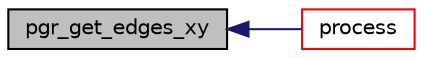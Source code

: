 digraph "pgr_get_edges_xy"
{
  edge [fontname="Helvetica",fontsize="10",labelfontname="Helvetica",labelfontsize="10"];
  node [fontname="Helvetica",fontsize="10",shape=record];
  rankdir="LR";
  Node115 [label="pgr_get_edges_xy",height=0.2,width=0.4,color="black", fillcolor="grey75", style="filled", fontcolor="black"];
  Node115 -> Node116 [dir="back",color="midnightblue",fontsize="10",style="solid",fontname="Helvetica"];
  Node116 [label="process",height=0.2,width=0.4,color="red", fillcolor="white", style="filled",URL="$alphaShape_8c.html#a8ec83502f132f54704db628d7ac7bd03"];
}
